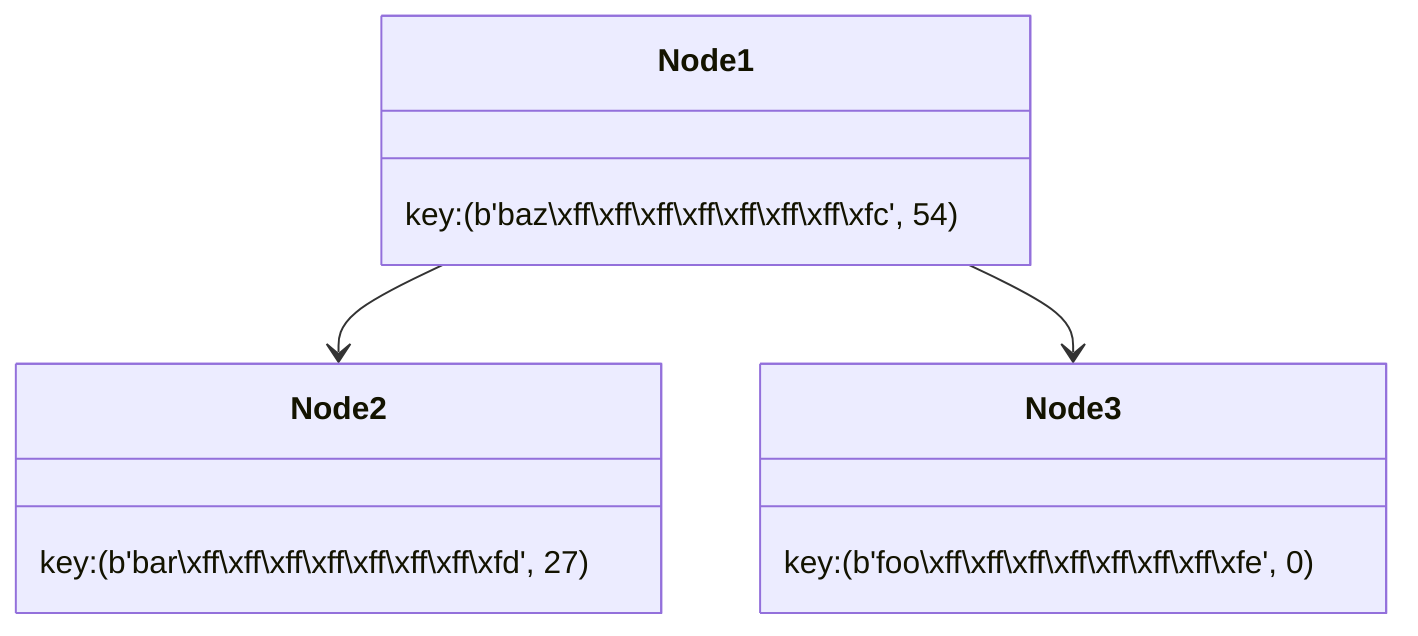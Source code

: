 classDiagram
  Node1 --> Node2
  Node1 --> Node3
  class Node1{
    key: (b'baz\xff\xff\xff\xff\xff\xff\xff\xfc', 54)
  }
  class Node2{
    key: (b'bar\xff\xff\xff\xff\xff\xff\xff\xfd', 27)
  }
  class Node3{
    key: (b'foo\xff\xff\xff\xff\xff\xff\xff\xfe', 0)
  }